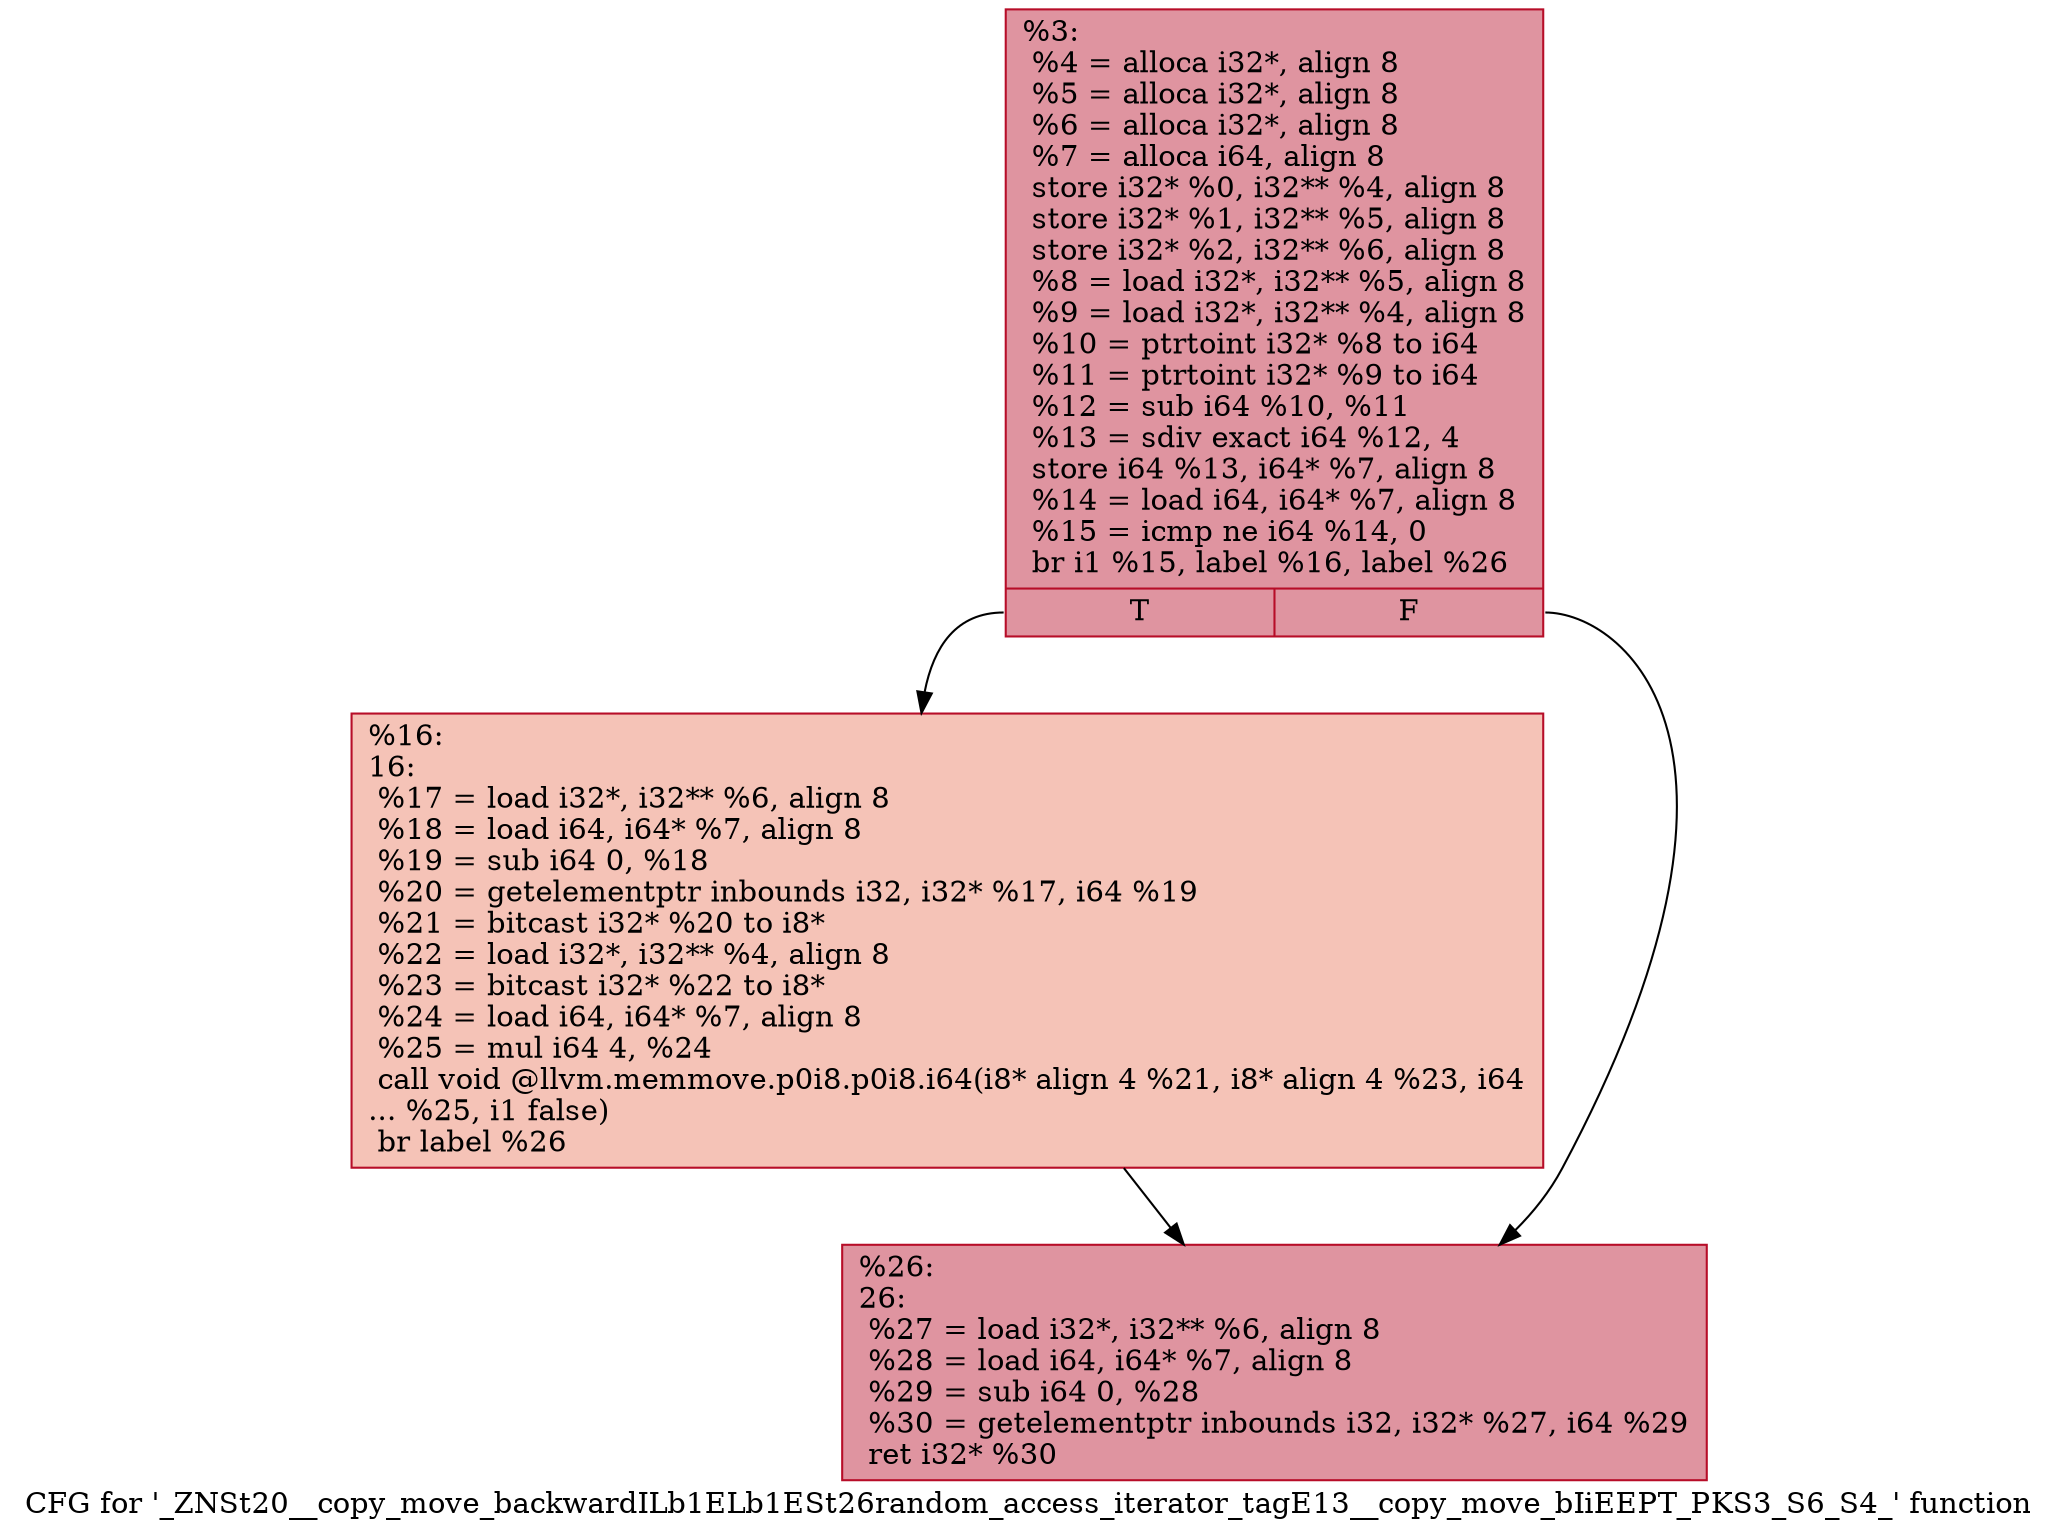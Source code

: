 digraph "CFG for '_ZNSt20__copy_move_backwardILb1ELb1ESt26random_access_iterator_tagE13__copy_move_bIiEEPT_PKS3_S6_S4_' function" {
	label="CFG for '_ZNSt20__copy_move_backwardILb1ELb1ESt26random_access_iterator_tagE13__copy_move_bIiEEPT_PKS3_S6_S4_' function";

	Node0x561d2dfa30d0 [shape=record,color="#b70d28ff", style=filled, fillcolor="#b70d2870",label="{%3:\l  %4 = alloca i32*, align 8\l  %5 = alloca i32*, align 8\l  %6 = alloca i32*, align 8\l  %7 = alloca i64, align 8\l  store i32* %0, i32** %4, align 8\l  store i32* %1, i32** %5, align 8\l  store i32* %2, i32** %6, align 8\l  %8 = load i32*, i32** %5, align 8\l  %9 = load i32*, i32** %4, align 8\l  %10 = ptrtoint i32* %8 to i64\l  %11 = ptrtoint i32* %9 to i64\l  %12 = sub i64 %10, %11\l  %13 = sdiv exact i64 %12, 4\l  store i64 %13, i64* %7, align 8\l  %14 = load i64, i64* %7, align 8\l  %15 = icmp ne i64 %14, 0\l  br i1 %15, label %16, label %26\l|{<s0>T|<s1>F}}"];
	Node0x561d2dfa30d0:s0 -> Node0x561d2dfa3120;
	Node0x561d2dfa30d0:s1 -> Node0x561d2dfa3800;
	Node0x561d2dfa3120 [shape=record,color="#b70d28ff", style=filled, fillcolor="#e8765c70",label="{%16:\l16:                                               \l  %17 = load i32*, i32** %6, align 8\l  %18 = load i64, i64* %7, align 8\l  %19 = sub i64 0, %18\l  %20 = getelementptr inbounds i32, i32* %17, i64 %19\l  %21 = bitcast i32* %20 to i8*\l  %22 = load i32*, i32** %4, align 8\l  %23 = bitcast i32* %22 to i8*\l  %24 = load i64, i64* %7, align 8\l  %25 = mul i64 4, %24\l  call void @llvm.memmove.p0i8.p0i8.i64(i8* align 4 %21, i8* align 4 %23, i64\l... %25, i1 false)\l  br label %26\l}"];
	Node0x561d2dfa3120 -> Node0x561d2dfa3800;
	Node0x561d2dfa3800 [shape=record,color="#b70d28ff", style=filled, fillcolor="#b70d2870",label="{%26:\l26:                                               \l  %27 = load i32*, i32** %6, align 8\l  %28 = load i64, i64* %7, align 8\l  %29 = sub i64 0, %28\l  %30 = getelementptr inbounds i32, i32* %27, i64 %29\l  ret i32* %30\l}"];
}
